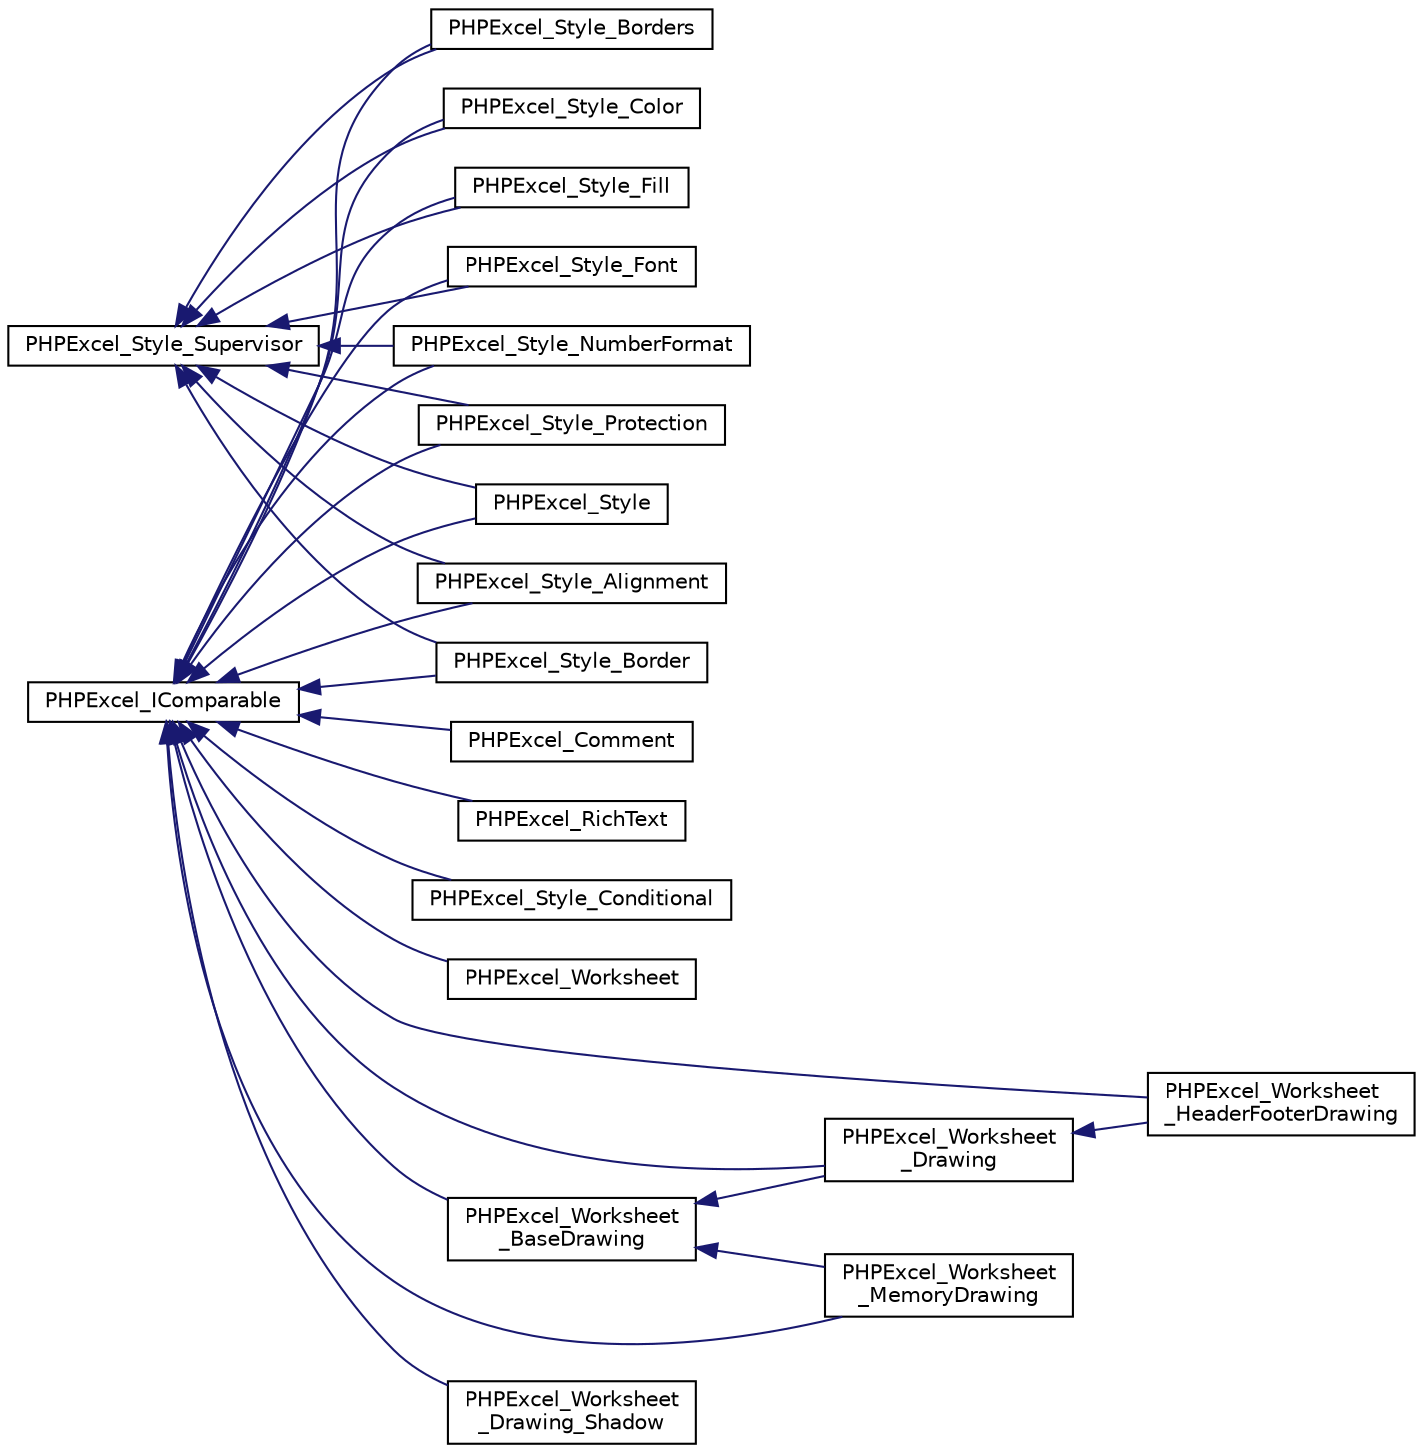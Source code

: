 digraph "Иерархия классов. Графический вид."
{
  edge [fontname="Helvetica",fontsize="10",labelfontname="Helvetica",labelfontsize="10"];
  node [fontname="Helvetica",fontsize="10",shape=record];
  rankdir="LR";
  Node131 [label="PHPExcel_IComparable",height=0.2,width=0.4,color="black", fillcolor="white", style="filled",URL="$interface_p_h_p_excel___i_comparable.html"];
  Node131 -> Node132 [dir="back",color="midnightblue",fontsize="10",style="solid",fontname="Helvetica"];
  Node132 [label="PHPExcel_Comment",height=0.2,width=0.4,color="black", fillcolor="white", style="filled",URL="$class_p_h_p_excel___comment.html"];
  Node131 -> Node133 [dir="back",color="midnightblue",fontsize="10",style="solid",fontname="Helvetica"];
  Node133 [label="PHPExcel_RichText",height=0.2,width=0.4,color="black", fillcolor="white", style="filled",URL="$class_p_h_p_excel___rich_text.html"];
  Node131 -> Node1 [dir="back",color="midnightblue",fontsize="10",style="solid",fontname="Helvetica"];
  Node1 [label="PHPExcel_Style",height=0.2,width=0.4,color="black", fillcolor="white", style="filled",URL="$class_p_h_p_excel___style.html"];
  Node131 -> Node2 [dir="back",color="midnightblue",fontsize="10",style="solid",fontname="Helvetica"];
  Node2 [label="PHPExcel_Style_Alignment",height=0.2,width=0.4,color="black", fillcolor="white", style="filled",URL="$class_p_h_p_excel___style___alignment.html"];
  Node131 -> Node3 [dir="back",color="midnightblue",fontsize="10",style="solid",fontname="Helvetica"];
  Node3 [label="PHPExcel_Style_Border",height=0.2,width=0.4,color="black", fillcolor="white", style="filled",URL="$class_p_h_p_excel___style___border.html"];
  Node131 -> Node4 [dir="back",color="midnightblue",fontsize="10",style="solid",fontname="Helvetica"];
  Node4 [label="PHPExcel_Style_Borders",height=0.2,width=0.4,color="black", fillcolor="white", style="filled",URL="$class_p_h_p_excel___style___borders.html"];
  Node131 -> Node5 [dir="back",color="midnightblue",fontsize="10",style="solid",fontname="Helvetica"];
  Node5 [label="PHPExcel_Style_Color",height=0.2,width=0.4,color="black", fillcolor="white", style="filled",URL="$class_p_h_p_excel___style___color.html"];
  Node131 -> Node134 [dir="back",color="midnightblue",fontsize="10",style="solid",fontname="Helvetica"];
  Node134 [label="PHPExcel_Style_Conditional",height=0.2,width=0.4,color="black", fillcolor="white", style="filled",URL="$class_p_h_p_excel___style___conditional.html"];
  Node131 -> Node6 [dir="back",color="midnightblue",fontsize="10",style="solid",fontname="Helvetica"];
  Node6 [label="PHPExcel_Style_Fill",height=0.2,width=0.4,color="black", fillcolor="white", style="filled",URL="$class_p_h_p_excel___style___fill.html"];
  Node131 -> Node7 [dir="back",color="midnightblue",fontsize="10",style="solid",fontname="Helvetica"];
  Node7 [label="PHPExcel_Style_Font",height=0.2,width=0.4,color="black", fillcolor="white", style="filled",URL="$class_p_h_p_excel___style___font.html"];
  Node131 -> Node8 [dir="back",color="midnightblue",fontsize="10",style="solid",fontname="Helvetica"];
  Node8 [label="PHPExcel_Style_NumberFormat",height=0.2,width=0.4,color="black", fillcolor="white", style="filled",URL="$class_p_h_p_excel___style___number_format.html"];
  Node131 -> Node9 [dir="back",color="midnightblue",fontsize="10",style="solid",fontname="Helvetica"];
  Node9 [label="PHPExcel_Style_Protection",height=0.2,width=0.4,color="black", fillcolor="white", style="filled",URL="$class_p_h_p_excel___style___protection.html"];
  Node131 -> Node135 [dir="back",color="midnightblue",fontsize="10",style="solid",fontname="Helvetica"];
  Node135 [label="PHPExcel_Worksheet",height=0.2,width=0.4,color="black", fillcolor="white", style="filled",URL="$class_p_h_p_excel___worksheet.html"];
  Node131 -> Node136 [dir="back",color="midnightblue",fontsize="10",style="solid",fontname="Helvetica"];
  Node136 [label="PHPExcel_Worksheet\l_BaseDrawing",height=0.2,width=0.4,color="black", fillcolor="white", style="filled",URL="$class_p_h_p_excel___worksheet___base_drawing.html"];
  Node136 -> Node137 [dir="back",color="midnightblue",fontsize="10",style="solid",fontname="Helvetica"];
  Node137 [label="PHPExcel_Worksheet\l_Drawing",height=0.2,width=0.4,color="black", fillcolor="white", style="filled",URL="$class_p_h_p_excel___worksheet___drawing.html"];
  Node137 -> Node138 [dir="back",color="midnightblue",fontsize="10",style="solid",fontname="Helvetica"];
  Node138 [label="PHPExcel_Worksheet\l_HeaderFooterDrawing",height=0.2,width=0.4,color="black", fillcolor="white", style="filled",URL="$class_p_h_p_excel___worksheet___header_footer_drawing.html"];
  Node136 -> Node139 [dir="back",color="midnightblue",fontsize="10",style="solid",fontname="Helvetica"];
  Node139 [label="PHPExcel_Worksheet\l_MemoryDrawing",height=0.2,width=0.4,color="black", fillcolor="white", style="filled",URL="$class_p_h_p_excel___worksheet___memory_drawing.html"];
  Node131 -> Node137 [dir="back",color="midnightblue",fontsize="10",style="solid",fontname="Helvetica"];
  Node131 -> Node140 [dir="back",color="midnightblue",fontsize="10",style="solid",fontname="Helvetica"];
  Node140 [label="PHPExcel_Worksheet\l_Drawing_Shadow",height=0.2,width=0.4,color="black", fillcolor="white", style="filled",URL="$class_p_h_p_excel___worksheet___drawing___shadow.html"];
  Node131 -> Node138 [dir="back",color="midnightblue",fontsize="10",style="solid",fontname="Helvetica"];
  Node131 -> Node139 [dir="back",color="midnightblue",fontsize="10",style="solid",fontname="Helvetica"];
  Node0 [label="PHPExcel_Style_Supervisor",height=0.2,width=0.4,color="black", fillcolor="white", style="filled",URL="$class_p_h_p_excel___style___supervisor.html"];
  Node0 -> Node1 [dir="back",color="midnightblue",fontsize="10",style="solid",fontname="Helvetica"];
  Node0 -> Node2 [dir="back",color="midnightblue",fontsize="10",style="solid",fontname="Helvetica"];
  Node0 -> Node3 [dir="back",color="midnightblue",fontsize="10",style="solid",fontname="Helvetica"];
  Node0 -> Node4 [dir="back",color="midnightblue",fontsize="10",style="solid",fontname="Helvetica"];
  Node0 -> Node5 [dir="back",color="midnightblue",fontsize="10",style="solid",fontname="Helvetica"];
  Node0 -> Node6 [dir="back",color="midnightblue",fontsize="10",style="solid",fontname="Helvetica"];
  Node0 -> Node7 [dir="back",color="midnightblue",fontsize="10",style="solid",fontname="Helvetica"];
  Node0 -> Node8 [dir="back",color="midnightblue",fontsize="10",style="solid",fontname="Helvetica"];
  Node0 -> Node9 [dir="back",color="midnightblue",fontsize="10",style="solid",fontname="Helvetica"];
}
